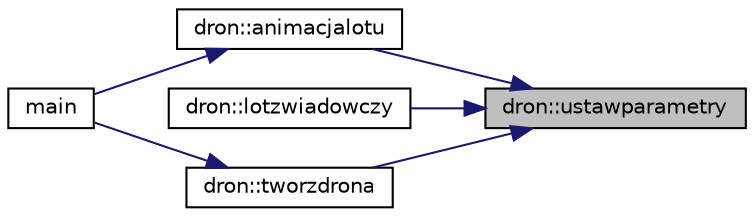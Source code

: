 digraph "dron::ustawparametry"
{
 // LATEX_PDF_SIZE
  edge [fontname="Helvetica",fontsize="10",labelfontname="Helvetica",labelfontsize="10"];
  node [fontname="Helvetica",fontsize="10",shape=record];
  rankdir="RL";
  Node1 [label="dron::ustawparametry",height=0.2,width=0.4,color="black", fillcolor="grey75", style="filled", fontcolor="black",tooltip="Metoda klasy dron. | | Argumenty: | | polozenie2-aktualne przesuniecie | | kat aktualny kat | | przek..."];
  Node1 -> Node2 [dir="back",color="midnightblue",fontsize="10",style="solid"];
  Node2 [label="dron::animacjalotu",height=0.2,width=0.4,color="black", fillcolor="white", style="filled",URL="$classdron.html#a4fe83415726ebc798e1ac6b37341ec70",tooltip="Metoda klasy dron. | | animuje przelot drona dla gnuplota |."];
  Node2 -> Node3 [dir="back",color="midnightblue",fontsize="10",style="solid"];
  Node3 [label="main",height=0.2,width=0.4,color="black", fillcolor="white", style="filled",URL="$app_2main_8cpp.html#ae66f6b31b5ad750f1fe042a706a4e3d4",tooltip=" "];
  Node1 -> Node4 [dir="back",color="midnightblue",fontsize="10",style="solid"];
  Node4 [label="dron::lotzwiadowczy",height=0.2,width=0.4,color="black", fillcolor="white", style="filled",URL="$classdron.html#a419e2f9d75926b103d7e0a6faff947f0",tooltip="Metoda klasy dron. Nie dziala | | animuje lot zwiadowczy drona |."];
  Node1 -> Node5 [dir="back",color="midnightblue",fontsize="10",style="solid"];
  Node5 [label="dron::tworzdrona",height=0.2,width=0.4,color="black", fillcolor="white", style="filled",URL="$classdron.html#a757144c8ddd8fe952d46ae85404860dd",tooltip="Metoda klasy dron. | | Argumenty: | | nr-numer drona | | tworzy drona w oparciu o jego numer nr i wbu..."];
  Node5 -> Node3 [dir="back",color="midnightblue",fontsize="10",style="solid"];
}
